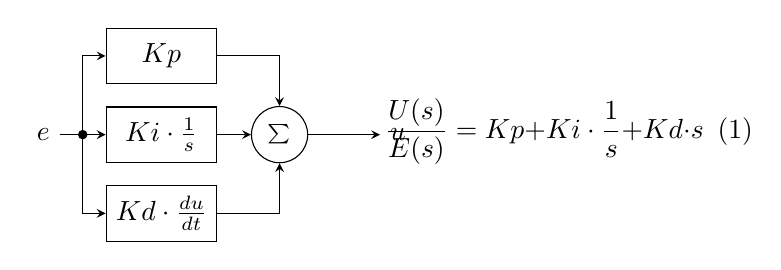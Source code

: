 % Karrera Amarierako Proiektua egiteko LaTeX txantiloia
% itsas.ehu.es/workgroups/latex
% Unai Martinez Corral
% umartinez012@ikasle.ehu.es
%
% <- secta_main.tex

\begin{minipage}{.35\textwidth}
\tikzstyle{block} = [draw, rectangle, minimum height=2em, minimum width=4em]
\tikzstyle{sum} = [draw, circle]
\tikzstyle{inout} = [rectangle]
\begin{tikzpicture}[auto, node distance=1cm,>=stealth]
  \node [inout] (input) {$e$};
  \node [coordinate, right of=input,node distance=.5cm] (e) {};
  \node [block, right of=e] (int) {$Ki \cdot \frac{1}{s}$};
  \node [block, above of=int] (pro) {$Kp$};
  \node [block, below of=int] (der) {$Kd \cdot \frac{du}{dt}$};
  \node [sum, right of=int,node distance=1.5cm] (sum) {\scriptsize $\sum$};
  \node [coordinate, above of=sum] (p) {};
  \node [coordinate, below of=sum] (d) {};
  \node [inout, right of=sum,node distance=1.5cm] (output) {$u$};

  \draw [->] (input) -- (e) -- (int);
  \draw [->] (int) -- (sum);
  \draw [->] (sum) -- (output);
  \draw [->] (e) |- (pro);
  \draw [->] (pro) -- (p) -- (sum);
  \draw [->] (e) |- (der);
  \draw [->] (der) -- (d) -- (sum);
  \draw[fill](e) circle (1.5pt);
\end{tikzpicture}
\end{minipage}
\begin{minipage}{.4\textwidth}
\begin{equation}
\frac{U(s)}{E(s)} = Kp + {Ki \cdot \frac{1}{s}} + Kd \cdot s
\label{eq:cont}
\end{equation}
\vspace{.05em}
\end{minipage}
